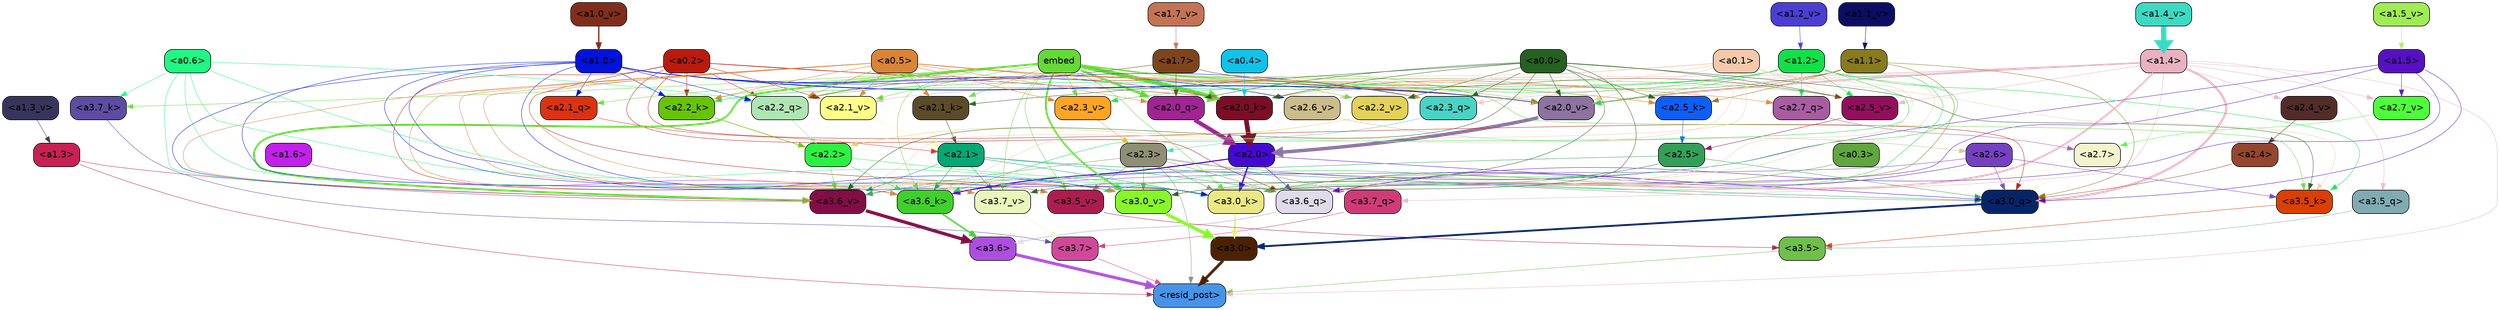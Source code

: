 strict digraph "" {
	graph [bgcolor=transparent,
		layout=dot,
		overlap=false,
		splines=true
	];
	"<a3.7>"	[color=black,
		fillcolor="#d04999",
		fontname=Helvetica,
		shape=box,
		style="filled, rounded"];
	"<resid_post>"	[color=black,
		fillcolor="#4893e7",
		fontname=Helvetica,
		shape=box,
		style="filled, rounded"];
	"<a3.7>" -> "<resid_post>"	[color="#d04999",
		penwidth=0.6239100098609924];
	"<a3.6>"	[color=black,
		fillcolor="#ae4ee1",
		fontname=Helvetica,
		shape=box,
		style="filled, rounded"];
	"<a3.6>" -> "<resid_post>"	[color="#ae4ee1",
		penwidth=4.569062113761902];
	"<a3.5>"	[color=black,
		fillcolor="#6ec049",
		fontname=Helvetica,
		shape=box,
		style="filled, rounded"];
	"<a3.5>" -> "<resid_post>"	[color="#6ec049",
		penwidth=0.6];
	"<a3.0>"	[color=black,
		fillcolor="#4b2101",
		fontname=Helvetica,
		shape=box,
		style="filled, rounded"];
	"<a3.0>" -> "<resid_post>"	[color="#4b2101",
		penwidth=4.283544182777405];
	"<a2.3>"	[color=black,
		fillcolor="#908f75",
		fontname=Helvetica,
		shape=box,
		style="filled, rounded"];
	"<a2.3>" -> "<resid_post>"	[color="#908f75",
		penwidth=0.6];
	"<a3.7_q>"	[color=black,
		fillcolor="#d03b77",
		fontname=Helvetica,
		shape=box,
		style="filled, rounded"];
	"<a2.3>" -> "<a3.7_q>"	[color="#908f75",
		penwidth=0.6];
	"<a3.6_q>"	[color=black,
		fillcolor="#e0daea",
		fontname=Helvetica,
		shape=box,
		style="filled, rounded"];
	"<a2.3>" -> "<a3.6_q>"	[color="#908f75",
		penwidth=0.6];
	"<a3.0_q>"	[color=black,
		fillcolor="#082468",
		fontname=Helvetica,
		shape=box,
		style="filled, rounded"];
	"<a2.3>" -> "<a3.0_q>"	[color="#908f75",
		penwidth=0.6];
	"<a3.0_k>"	[color=black,
		fillcolor="#eae884",
		fontname=Helvetica,
		shape=box,
		style="filled, rounded"];
	"<a2.3>" -> "<a3.0_k>"	[color="#908f75",
		penwidth=0.6];
	"<a3.6_v>"	[color=black,
		fillcolor="#830d46",
		fontname=Helvetica,
		shape=box,
		style="filled, rounded"];
	"<a2.3>" -> "<a3.6_v>"	[color="#908f75",
		penwidth=0.6];
	"<a3.5_v>"	[color=black,
		fillcolor="#ac1d4f",
		fontname=Helvetica,
		shape=box,
		style="filled, rounded"];
	"<a2.3>" -> "<a3.5_v>"	[color="#908f75",
		penwidth=0.6];
	"<a3.0_v>"	[color=black,
		fillcolor="#88f72a",
		fontname=Helvetica,
		shape=box,
		style="filled, rounded"];
	"<a2.3>" -> "<a3.0_v>"	[color="#908f75",
		penwidth=0.6];
	"<a1.4>"	[color=black,
		fillcolor="#e9b2c1",
		fontname=Helvetica,
		shape=box,
		style="filled, rounded"];
	"<a1.4>" -> "<resid_post>"	[color="#e9b2c1",
		penwidth=0.6];
	"<a1.4>" -> "<a3.7_q>"	[color="#e9b2c1",
		penwidth=0.6];
	"<a1.4>" -> "<a3.6_q>"	[color="#e9b2c1",
		penwidth=2.7934007048606873];
	"<a3.5_q>"	[color=black,
		fillcolor="#81abb2",
		fontname=Helvetica,
		shape=box,
		style="filled, rounded"];
	"<a1.4>" -> "<a3.5_q>"	[color="#e9b2c1",
		penwidth=0.6];
	"<a1.4>" -> "<a3.0_q>"	[color="#e9b2c1",
		penwidth=3.340754985809326];
	"<a2.3_q>"	[color=black,
		fillcolor="#4ad3c5",
		fontname=Helvetica,
		shape=box,
		style="filled, rounded"];
	"<a1.4>" -> "<a2.3_q>"	[color="#e9b2c1",
		penwidth=0.6];
	"<a2.7_v>"	[color=black,
		fillcolor="#4ffc3a",
		fontname=Helvetica,
		shape=box,
		style="filled, rounded"];
	"<a1.4>" -> "<a2.7_v>"	[color="#e9b2c1",
		penwidth=0.6];
	"<a2.6_v>"	[color=black,
		fillcolor="#cabc8b",
		fontname=Helvetica,
		shape=box,
		style="filled, rounded"];
	"<a1.4>" -> "<a2.6_v>"	[color="#e9b2c1",
		penwidth=0.6];
	"<a2.5_v>"	[color=black,
		fillcolor="#920f5e",
		fontname=Helvetica,
		shape=box,
		style="filled, rounded"];
	"<a1.4>" -> "<a2.5_v>"	[color="#e9b2c1",
		penwidth=0.6];
	"<a2.4_v>"	[color=black,
		fillcolor="#522c29",
		fontname=Helvetica,
		shape=box,
		style="filled, rounded"];
	"<a1.4>" -> "<a2.4_v>"	[color="#e9b2c1",
		penwidth=0.6];
	"<a2.1_v>"	[color=black,
		fillcolor="#fdff89",
		fontname=Helvetica,
		shape=box,
		style="filled, rounded"];
	"<a1.4>" -> "<a2.1_v>"	[color="#e9b2c1",
		penwidth=0.6];
	"<a2.0_v>"	[color=black,
		fillcolor="#8c73a0",
		fontname=Helvetica,
		shape=box,
		style="filled, rounded"];
	"<a1.4>" -> "<a2.0_v>"	[color="#e9b2c1",
		penwidth=2.268759250640869];
	"<a1.3>"	[color=black,
		fillcolor="#c82154",
		fontname=Helvetica,
		shape=box,
		style="filled, rounded"];
	"<a1.3>" -> "<resid_post>"	[color="#c82154",
		penwidth=0.6];
	"<a1.3>" -> "<a3.6_v>"	[color="#c82154",
		penwidth=0.6];
	"<a3.7_q>" -> "<a3.7>"	[color="#d03b77",
		penwidth=0.6];
	"<a3.6_q>" -> "<a3.6>"	[color="#e0daea",
		penwidth=2.0347584784030914];
	"<a3.5_q>" -> "<a3.5>"	[color="#81abb2",
		penwidth=0.6];
	"<a3.0_q>" -> "<a3.0>"	[color="#082468",
		penwidth=2.8635367155075073];
	"<a3.7_k>"	[color=black,
		fillcolor="#5e4ca1",
		fontname=Helvetica,
		shape=box,
		style="filled, rounded"];
	"<a3.7_k>" -> "<a3.7>"	[color="#5e4ca1",
		penwidth=0.6];
	"<a3.6_k>"	[color=black,
		fillcolor="#3fd02c",
		fontname=Helvetica,
		shape=box,
		style="filled, rounded"];
	"<a3.6_k>" -> "<a3.6>"	[color="#3fd02c",
		penwidth=2.1760786175727844];
	"<a3.5_k>"	[color=black,
		fillcolor="#db3f02",
		fontname=Helvetica,
		shape=box,
		style="filled, rounded"];
	"<a3.5_k>" -> "<a3.5>"	[color="#db3f02",
		penwidth=0.6];
	"<a3.0_k>" -> "<a3.0>"	[color="#eae884",
		penwidth=2.632905662059784];
	"<a3.7_v>"	[color=black,
		fillcolor="#e8f6bb",
		fontname=Helvetica,
		shape=box,
		style="filled, rounded"];
	"<a3.7_v>" -> "<a3.7>"	[color="#e8f6bb",
		penwidth=0.6];
	"<a3.6_v>" -> "<a3.6>"	[color="#830d46",
		penwidth=4.981305837631226];
	"<a3.5_v>" -> "<a3.5>"	[color="#ac1d4f",
		penwidth=0.6];
	"<a3.0_v>" -> "<a3.0>"	[color="#88f72a",
		penwidth=5.168330669403076];
	"<a2.7>"	[color=black,
		fillcolor="#f3f4ce",
		fontname=Helvetica,
		shape=box,
		style="filled, rounded"];
	"<a2.7>" -> "<a3.6_q>"	[color="#f3f4ce",
		penwidth=0.6];
	"<a2.7>" -> "<a3.0_q>"	[color="#f3f4ce",
		penwidth=0.6];
	"<a2.7>" -> "<a3.0_k>"	[color="#f3f4ce",
		penwidth=0.6];
	"<a2.6>"	[color=black,
		fillcolor="#7541c3",
		fontname=Helvetica,
		shape=box,
		style="filled, rounded"];
	"<a2.6>" -> "<a3.6_q>"	[color="#7541c3",
		penwidth=0.6];
	"<a2.6>" -> "<a3.0_q>"	[color="#7541c3",
		penwidth=0.6];
	"<a2.6>" -> "<a3.6_k>"	[color="#7541c3",
		penwidth=0.6];
	"<a2.6>" -> "<a3.5_k>"	[color="#7541c3",
		penwidth=0.6];
	"<a2.6>" -> "<a3.0_k>"	[color="#7541c3",
		penwidth=0.6];
	"<a2.1>"	[color=black,
		fillcolor="#03a874",
		fontname=Helvetica,
		shape=box,
		style="filled, rounded"];
	"<a2.1>" -> "<a3.6_q>"	[color="#03a874",
		penwidth=0.6];
	"<a2.1>" -> "<a3.0_q>"	[color="#03a874",
		penwidth=0.6];
	"<a2.1>" -> "<a3.6_k>"	[color="#03a874",
		penwidth=0.6];
	"<a2.1>" -> "<a3.0_k>"	[color="#03a874",
		penwidth=0.6];
	"<a2.1>" -> "<a3.7_v>"	[color="#03a874",
		penwidth=0.6];
	"<a2.1>" -> "<a3.6_v>"	[color="#03a874",
		penwidth=0.6];
	"<a2.0>"	[color=black,
		fillcolor="#450ad1",
		fontname=Helvetica,
		shape=box,
		style="filled, rounded"];
	"<a2.0>" -> "<a3.6_q>"	[color="#450ad1",
		penwidth=0.6];
	"<a2.0>" -> "<a3.0_q>"	[color="#450ad1",
		penwidth=0.6];
	"<a2.0>" -> "<a3.6_k>"	[color="#450ad1",
		penwidth=1.6382827460765839];
	"<a2.0>" -> "<a3.0_k>"	[color="#450ad1",
		penwidth=2.161143198609352];
	"<a1.5>"	[color=black,
		fillcolor="#5611c3",
		fontname=Helvetica,
		shape=box,
		style="filled, rounded"];
	"<a1.5>" -> "<a3.6_q>"	[color="#5611c3",
		penwidth=0.6];
	"<a1.5>" -> "<a3.0_q>"	[color="#5611c3",
		penwidth=0.6];
	"<a1.5>" -> "<a3.6_k>"	[color="#5611c3",
		penwidth=0.6];
	"<a1.5>" -> "<a3.0_k>"	[color="#5611c3",
		penwidth=0.6];
	"<a1.5>" -> "<a2.7_v>"	[color="#5611c3",
		penwidth=0.6];
	"<a0.2>"	[color=black,
		fillcolor="#ba1b0e",
		fontname=Helvetica,
		shape=box,
		style="filled, rounded"];
	"<a0.2>" -> "<a3.6_q>"	[color="#ba1b0e",
		penwidth=0.6];
	"<a0.2>" -> "<a3.0_q>"	[color="#ba1b0e",
		penwidth=0.6];
	"<a0.2>" -> "<a3.6_k>"	[color="#ba1b0e",
		penwidth=0.6];
	"<a0.2>" -> "<a3.0_k>"	[color="#ba1b0e",
		penwidth=0.6];
	"<a2.2_q>"	[color=black,
		fillcolor="#afe5b3",
		fontname=Helvetica,
		shape=box,
		style="filled, rounded"];
	"<a0.2>" -> "<a2.2_q>"	[color="#ba1b0e",
		penwidth=0.6];
	"<a2.2_k>"	[color=black,
		fillcolor="#67c405",
		fontname=Helvetica,
		shape=box,
		style="filled, rounded"];
	"<a0.2>" -> "<a2.2_k>"	[color="#ba1b0e",
		penwidth=0.6];
	"<a2.0_k>"	[color=black,
		fillcolor="#7c0d27",
		fontname=Helvetica,
		shape=box,
		style="filled, rounded"];
	"<a0.2>" -> "<a2.0_k>"	[color="#ba1b0e",
		penwidth=0.6];
	"<a0.2>" -> "<a2.1_v>"	[color="#ba1b0e",
		penwidth=0.6];
	"<a0.2>" -> "<a2.0_v>"	[color="#ba1b0e",
		penwidth=0.6];
	"<a2.5>"	[color=black,
		fillcolor="#33a05a",
		fontname=Helvetica,
		shape=box,
		style="filled, rounded"];
	"<a2.5>" -> "<a3.0_q>"	[color="#33a05a",
		penwidth=0.6];
	"<a2.5>" -> "<a3.0_k>"	[color="#33a05a",
		penwidth=0.6];
	"<a2.5>" -> "<a3.6_v>"	[color="#33a05a",
		penwidth=0.6];
	"<a2.5>" -> "<a3.0_v>"	[color="#33a05a",
		penwidth=0.6];
	"<a2.4>"	[color=black,
		fillcolor="#94472e",
		fontname=Helvetica,
		shape=box,
		style="filled, rounded"];
	"<a2.4>" -> "<a3.0_q>"	[color="#94472e",
		penwidth=0.6];
	"<a1.1>"	[color=black,
		fillcolor="#877b1d",
		fontname=Helvetica,
		shape=box,
		style="filled, rounded"];
	"<a1.1>" -> "<a3.0_q>"	[color="#877b1d",
		penwidth=0.6];
	"<a1.1>" -> "<a3.0_k>"	[color="#877b1d",
		penwidth=0.6];
	"<a2.5_k>"	[color=black,
		fillcolor="#0e5ef8",
		fontname=Helvetica,
		shape=box,
		style="filled, rounded"];
	"<a1.1>" -> "<a2.5_k>"	[color="#877b1d",
		penwidth=0.6];
	"<a1.1>" -> "<a2.0_k>"	[color="#877b1d",
		penwidth=0.6];
	"<a1.1>" -> "<a2.0_v>"	[color="#877b1d",
		penwidth=0.6];
	"<a0.6>"	[color=black,
		fillcolor="#20f683",
		fontname=Helvetica,
		shape=box,
		style="filled, rounded"];
	"<a0.6>" -> "<a3.7_k>"	[color="#20f683",
		penwidth=0.6];
	"<a0.6>" -> "<a3.6_k>"	[color="#20f683",
		penwidth=0.6];
	"<a0.6>" -> "<a3.0_k>"	[color="#20f683",
		penwidth=0.6];
	"<a0.6>" -> "<a3.6_v>"	[color="#20f683",
		penwidth=0.6];
	"<a0.6>" -> "<a3.0_v>"	[color="#20f683",
		penwidth=0.6];
	"<a0.6>" -> "<a2.2_q>"	[color="#20f683",
		penwidth=0.6];
	embed	[color=black,
		fillcolor="#65d936",
		fontname=Helvetica,
		shape=box,
		style="filled, rounded"];
	embed -> "<a3.7_k>"	[color="#65d936",
		penwidth=0.6];
	embed -> "<a3.6_k>"	[color="#65d936",
		penwidth=0.6];
	embed -> "<a3.5_k>"	[color="#65d936",
		penwidth=0.6];
	embed -> "<a3.0_k>"	[color="#65d936",
		penwidth=0.6];
	embed -> "<a3.7_v>"	[color="#65d936",
		penwidth=0.6];
	embed -> "<a3.6_v>"	[color="#65d936",
		penwidth=2.7825746536254883];
	embed -> "<a3.5_v>"	[color="#65d936",
		penwidth=0.6];
	embed -> "<a3.0_v>"	[color="#65d936",
		penwidth=2.6950180530548096];
	embed -> "<a2.3_q>"	[color="#65d936",
		penwidth=0.6];
	embed -> "<a2.2_q>"	[color="#65d936",
		penwidth=0.6];
	"<a2.1_q>"	[color=black,
		fillcolor="#db3312",
		fontname=Helvetica,
		shape=box,
		style="filled, rounded"];
	embed -> "<a2.1_q>"	[color="#65d936",
		penwidth=0.6];
	"<a2.0_q>"	[color=black,
		fillcolor="#9f2592",
		fontname=Helvetica,
		shape=box,
		style="filled, rounded"];
	embed -> "<a2.0_q>"	[color="#65d936",
		penwidth=3.305941343307495];
	embed -> "<a2.5_k>"	[color="#65d936",
		penwidth=0.6];
	embed -> "<a2.2_k>"	[color="#65d936",
		penwidth=0.6698317527770996];
	"<a2.1_k>"	[color=black,
		fillcolor="#5a4c29",
		fontname=Helvetica,
		shape=box,
		style="filled, rounded"];
	embed -> "<a2.1_k>"	[color="#65d936",
		penwidth=0.6];
	embed -> "<a2.0_k>"	[color="#65d936",
		penwidth=6.12570995092392];
	embed -> "<a2.6_v>"	[color="#65d936",
		penwidth=0.6];
	embed -> "<a2.5_v>"	[color="#65d936",
		penwidth=0.6];
	"<a2.3_v>"	[color=black,
		fillcolor="#ffa424",
		fontname=Helvetica,
		shape=box,
		style="filled, rounded"];
	embed -> "<a2.3_v>"	[color="#65d936",
		penwidth=0.6];
	"<a2.2_v>"	[color=black,
		fillcolor="#e3d258",
		fontname=Helvetica,
		shape=box,
		style="filled, rounded"];
	embed -> "<a2.2_v>"	[color="#65d936",
		penwidth=0.6];
	embed -> "<a2.1_v>"	[color="#65d936",
		penwidth=0.6];
	embed -> "<a2.0_v>"	[color="#65d936",
		penwidth=0.6];
	"<a2.2>"	[color=black,
		fillcolor="#2bf241",
		fontname=Helvetica,
		shape=box,
		style="filled, rounded"];
	"<a2.2>" -> "<a3.6_k>"	[color="#2bf241",
		penwidth=0.6];
	"<a2.2>" -> "<a3.0_k>"	[color="#2bf241",
		penwidth=0.6];
	"<a2.2>" -> "<a3.6_v>"	[color="#2bf241",
		penwidth=0.6];
	"<a1.6>"	[color=black,
		fillcolor="#c320eb",
		fontname=Helvetica,
		shape=box,
		style="filled, rounded"];
	"<a1.6>" -> "<a3.6_k>"	[color="#c320eb",
		penwidth=0.6];
	"<a1.2>"	[color=black,
		fillcolor="#13e048",
		fontname=Helvetica,
		shape=box,
		style="filled, rounded"];
	"<a1.2>" -> "<a3.6_k>"	[color="#13e048",
		penwidth=0.6];
	"<a1.2>" -> "<a3.5_k>"	[color="#13e048",
		penwidth=0.6];
	"<a1.2>" -> "<a3.0_k>"	[color="#13e048",
		penwidth=0.6];
	"<a1.2>" -> "<a3.5_v>"	[color="#13e048",
		penwidth=0.6];
	"<a2.7_q>"	[color=black,
		fillcolor="#a85da1",
		fontname=Helvetica,
		shape=box,
		style="filled, rounded"];
	"<a1.2>" -> "<a2.7_q>"	[color="#13e048",
		penwidth=0.6];
	"<a1.2>" -> "<a2.2_q>"	[color="#13e048",
		penwidth=0.6];
	"<a1.2>" -> "<a2.2_k>"	[color="#13e048",
		penwidth=0.6];
	"<a1.2>" -> "<a2.5_v>"	[color="#13e048",
		penwidth=0.6];
	"<a1.2>" -> "<a2.3_v>"	[color="#13e048",
		penwidth=0.6];
	"<a1.2>" -> "<a2.0_v>"	[color="#13e048",
		penwidth=0.6];
	"<a1.0>"	[color=black,
		fillcolor="#0112dc",
		fontname=Helvetica,
		shape=box,
		style="filled, rounded"];
	"<a1.0>" -> "<a3.6_k>"	[color="#0112dc",
		penwidth=0.6];
	"<a1.0>" -> "<a3.0_k>"	[color="#0112dc",
		penwidth=0.6];
	"<a1.0>" -> "<a3.6_v>"	[color="#0112dc",
		penwidth=0.6];
	"<a1.0>" -> "<a3.5_v>"	[color="#0112dc",
		penwidth=0.6];
	"<a1.0>" -> "<a3.0_v>"	[color="#0112dc",
		penwidth=0.6];
	"<a1.0>" -> "<a2.3_q>"	[color="#0112dc",
		penwidth=0.6];
	"<a1.0>" -> "<a2.2_q>"	[color="#0112dc",
		penwidth=0.6];
	"<a1.0>" -> "<a2.1_q>"	[color="#0112dc",
		penwidth=0.6];
	"<a1.0>" -> "<a2.2_k>"	[color="#0112dc",
		penwidth=0.6];
	"<a1.0>" -> "<a2.0_k>"	[color="#0112dc",
		penwidth=0.6];
	"<a1.0>" -> "<a2.6_v>"	[color="#0112dc",
		penwidth=0.6];
	"<a1.0>" -> "<a2.0_v>"	[color="#0112dc",
		penwidth=1.2213096618652344];
	"<a0.5>"	[color=black,
		fillcolor="#da8437",
		fontname=Helvetica,
		shape=box,
		style="filled, rounded"];
	"<a0.5>" -> "<a3.6_k>"	[color="#da8437",
		penwidth=0.6];
	"<a0.5>" -> "<a3.7_v>"	[color="#da8437",
		penwidth=0.6];
	"<a0.5>" -> "<a3.6_v>"	[color="#da8437",
		penwidth=0.6];
	"<a0.5>" -> "<a3.5_v>"	[color="#da8437",
		penwidth=0.6];
	"<a0.5>" -> "<a3.0_v>"	[color="#da8437",
		penwidth=0.6];
	"<a0.5>" -> "<a2.7_q>"	[color="#da8437",
		penwidth=0.6];
	"<a0.5>" -> "<a2.3_q>"	[color="#da8437",
		penwidth=0.6];
	"<a0.5>" -> "<a2.2_q>"	[color="#da8437",
		penwidth=0.6];
	"<a0.5>" -> "<a2.0_q>"	[color="#da8437",
		penwidth=0.6];
	"<a0.5>" -> "<a2.5_k>"	[color="#da8437",
		penwidth=0.6];
	"<a0.5>" -> "<a2.2_k>"	[color="#da8437",
		penwidth=0.6];
	"<a0.5>" -> "<a2.1_k>"	[color="#da8437",
		penwidth=0.6];
	"<a0.5>" -> "<a2.0_k>"	[color="#da8437",
		penwidth=0.6900839805603027];
	"<a0.5>" -> "<a2.3_v>"	[color="#da8437",
		penwidth=0.6];
	"<a0.5>" -> "<a2.1_v>"	[color="#da8437",
		penwidth=0.6];
	"<a0.5>" -> "<a2.0_v>"	[color="#da8437",
		penwidth=0.6];
	"<a0.1>"	[color=black,
		fillcolor="#f4c9ab",
		fontname=Helvetica,
		shape=box,
		style="filled, rounded"];
	"<a0.1>" -> "<a3.6_k>"	[color="#f4c9ab",
		penwidth=0.6];
	"<a0.1>" -> "<a3.5_k>"	[color="#f4c9ab",
		penwidth=0.6];
	"<a0.1>" -> "<a3.0_k>"	[color="#f4c9ab",
		penwidth=0.6];
	"<a0.1>" -> "<a3.6_v>"	[color="#f4c9ab",
		penwidth=0.6];
	"<a0.1>" -> "<a3.0_v>"	[color="#f4c9ab",
		penwidth=0.6];
	"<a0.1>" -> "<a2.3_q>"	[color="#f4c9ab",
		penwidth=0.6];
	"<a0.1>" -> "<a2.2_q>"	[color="#f4c9ab",
		penwidth=0.6];
	"<a0.1>" -> "<a2.0_k>"	[color="#f4c9ab",
		penwidth=0.6];
	"<a0.1>" -> "<a2.5_v>"	[color="#f4c9ab",
		penwidth=0.6];
	"<a0.1>" -> "<a2.0_v>"	[color="#f4c9ab",
		penwidth=0.6];
	"<a0.0>"	[color=black,
		fillcolor="#256120",
		fontname=Helvetica,
		shape=box,
		style="filled, rounded"];
	"<a0.0>" -> "<a3.5_k>"	[color="#256120",
		penwidth=0.6];
	"<a0.0>" -> "<a3.7_v>"	[color="#256120",
		penwidth=0.6];
	"<a0.0>" -> "<a3.6_v>"	[color="#256120",
		penwidth=0.6];
	"<a0.0>" -> "<a3.0_v>"	[color="#256120",
		penwidth=0.6];
	"<a0.0>" -> "<a2.3_q>"	[color="#256120",
		penwidth=0.6];
	"<a0.0>" -> "<a2.0_q>"	[color="#256120",
		penwidth=0.6];
	"<a0.0>" -> "<a2.5_k>"	[color="#256120",
		penwidth=0.6];
	"<a0.0>" -> "<a2.1_k>"	[color="#256120",
		penwidth=0.6];
	"<a0.0>" -> "<a2.0_k>"	[color="#256120",
		penwidth=0.6];
	"<a0.0>" -> "<a2.5_v>"	[color="#256120",
		penwidth=0.6];
	"<a0.0>" -> "<a2.2_v>"	[color="#256120",
		penwidth=0.6];
	"<a0.0>" -> "<a2.0_v>"	[color="#256120",
		penwidth=0.6];
	"<a0.3>"	[color=black,
		fillcolor="#61a63e",
		fontname=Helvetica,
		shape=box,
		style="filled, rounded"];
	"<a0.3>" -> "<a3.0_k>"	[color="#61a63e",
		penwidth=0.6];
	"<a2.7_q>" -> "<a2.7>"	[color="#a85da1",
		penwidth=0.6];
	"<a2.3_q>" -> "<a2.3>"	[color="#4ad3c5",
		penwidth=0.6];
	"<a2.2_q>" -> "<a2.2>"	[color="#afe5b3",
		penwidth=0.7553567886352539];
	"<a2.1_q>" -> "<a2.1>"	[color="#db3312",
		penwidth=0.6];
	"<a2.0_q>" -> "<a2.0>"	[color="#9f2592",
		penwidth=6.256794691085815];
	"<a2.5_k>" -> "<a2.5>"	[color="#0e5ef8",
		penwidth=0.6];
	"<a2.2_k>" -> "<a2.2>"	[color="#67c405",
		penwidth=0.8854708671569824];
	"<a2.1_k>" -> "<a2.1>"	[color="#5a4c29",
		penwidth=0.6];
	"<a2.0_k>" -> "<a2.0>"	[color="#7c0d27",
		penwidth=7.231504917144775];
	"<a2.7_v>" -> "<a2.7>"	[color="#4ffc3a",
		penwidth=0.6];
	"<a2.6_v>" -> "<a2.6>"	[color="#cabc8b",
		penwidth=0.6];
	"<a2.5_v>" -> "<a2.5>"	[color="#920f5e",
		penwidth=0.6];
	"<a2.4_v>" -> "<a2.4>"	[color="#522c29",
		penwidth=0.6];
	"<a2.3_v>" -> "<a2.3>"	[color="#ffa424",
		penwidth=0.6];
	"<a2.2_v>" -> "<a2.2>"	[color="#e3d258",
		penwidth=0.6];
	"<a2.1_v>" -> "<a2.1>"	[color="#fdff89",
		penwidth=0.6];
	"<a2.0_v>" -> "<a2.0>"	[color="#8c73a0",
		penwidth=5.231471925973892];
	"<a1.7>"	[color=black,
		fillcolor="#7d451b",
		fontname=Helvetica,
		shape=box,
		style="filled, rounded"];
	"<a1.7>" -> "<a2.2_q>"	[color="#7d451b",
		penwidth=0.6];
	"<a1.7>" -> "<a2.0_q>"	[color="#7d451b",
		penwidth=0.6];
	"<a1.7>" -> "<a2.5_v>"	[color="#7d451b",
		penwidth=0.6];
	"<a0.4>"	[color=black,
		fillcolor="#0fc3e8",
		fontname=Helvetica,
		shape=box,
		style="filled, rounded"];
	"<a0.4>" -> "<a2.0_k>"	[color="#0fc3e8",
		penwidth=0.6];
	"<a1.7_v>"	[color=black,
		fillcolor="#c37454",
		fontname=Helvetica,
		shape=box,
		style="filled, rounded"];
	"<a1.7_v>" -> "<a1.7>"	[color="#c37454",
		penwidth=0.6];
	"<a1.5_v>"	[color=black,
		fillcolor="#a0ec54",
		fontname=Helvetica,
		shape=box,
		style="filled, rounded"];
	"<a1.5_v>" -> "<a1.5>"	[color="#a0ec54",
		penwidth=0.6];
	"<a1.4_v>"	[color=black,
		fillcolor="#3bdac3",
		fontname=Helvetica,
		shape=box,
		style="filled, rounded"];
	"<a1.4_v>" -> "<a1.4>"	[color="#3bdac3",
		penwidth=8.36684274673462];
	"<a1.3_v>"	[color=black,
		fillcolor="#38355d",
		fontname=Helvetica,
		shape=box,
		style="filled, rounded"];
	"<a1.3_v>" -> "<a1.3>"	[color="#38355d",
		penwidth=0.6];
	"<a1.2_v>"	[color=black,
		fillcolor="#4a3ed5",
		fontname=Helvetica,
		shape=box,
		style="filled, rounded"];
	"<a1.2_v>" -> "<a1.2>"	[color="#4a3ed5",
		penwidth=0.6];
	"<a1.1_v>"	[color=black,
		fillcolor="#0c0d64",
		fontname=Helvetica,
		shape=box,
		style="filled, rounded"];
	"<a1.1_v>" -> "<a1.1>"	[color="#0c0d64",
		penwidth=0.6];
	"<a1.0_v>"	[color=black,
		fillcolor="#822d1b",
		fontname=Helvetica,
		shape=box,
		style="filled, rounded"];
	"<a1.0_v>" -> "<a1.0>"	[color="#822d1b",
		penwidth=1.9665732383728027];
}
